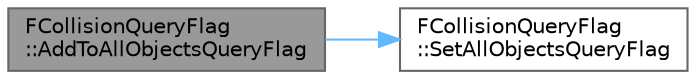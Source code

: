 digraph "FCollisionQueryFlag::AddToAllObjectsQueryFlag"
{
 // INTERACTIVE_SVG=YES
 // LATEX_PDF_SIZE
  bgcolor="transparent";
  edge [fontname=Helvetica,fontsize=10,labelfontname=Helvetica,labelfontsize=10];
  node [fontname=Helvetica,fontsize=10,shape=box,height=0.2,width=0.4];
  rankdir="LR";
  Node1 [id="Node000001",label="FCollisionQueryFlag\l::AddToAllObjectsQueryFlag",height=0.2,width=0.4,color="gray40", fillcolor="grey60", style="filled", fontcolor="black",tooltip=" "];
  Node1 -> Node2 [id="edge1_Node000001_Node000002",color="steelblue1",style="solid",tooltip=" "];
  Node2 [id="Node000002",label="FCollisionQueryFlag\l::SetAllObjectsQueryFlag",height=0.2,width=0.4,color="grey40", fillcolor="white", style="filled",URL="$db/d29/structFCollisionQueryFlag.html#a427ca2ae966871af7638bffbcf168cad",tooltip=" "];
}
